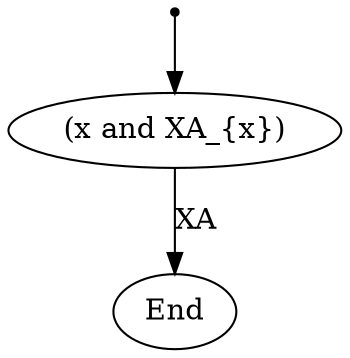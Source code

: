 digraph G {
  node [shape=ellipse]
  edge [color="gray",arrowhead=normal]
  0 [shape=point]
  3 [label="(x and XA_{x})",color="black"]
  9 [label="End",color="black"]
  0->3 [color="black"]
  3->9 [label="XA",color="black"]
}

